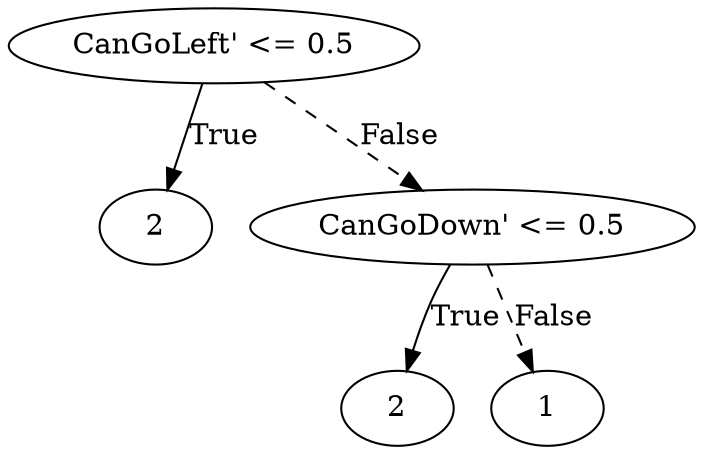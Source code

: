 digraph {
0 [label="CanGoLeft' <= 0.5"];
1 [label="2"];
0 -> 1 [label="True"];
2 [label="CanGoDown' <= 0.5"];
3 [label="2"];
2 -> 3 [label="True"];
4 [label="1"];
2 -> 4 [style="dashed", label="False"];
0 -> 2 [style="dashed", label="False"];

}